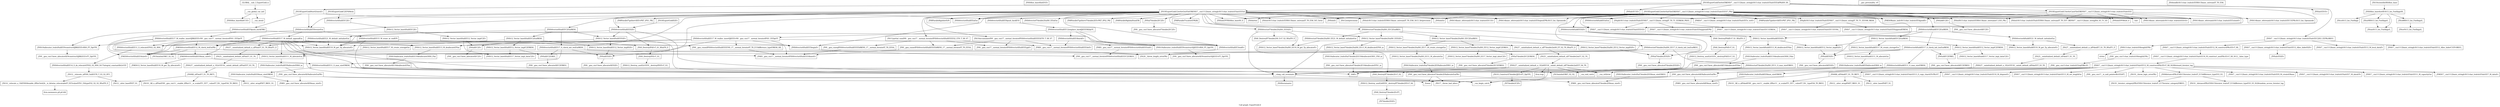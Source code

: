 digraph "Call graph: ExportGold.ll" {
	label="Call graph: ExportGold.ll";

	Node0x5609b0678c40 [shape=record,label="{__cxx_global_var_init}"];
	Node0x5609b0678c40 -> Node0x5609b0685200;
	Node0x5609b0678c40 -> Node0x5609b067f610;
	Node0x5609b0685200 [shape=record,label="{_ZNSt8ios_base4InitC1Ev}"];
	Node0x5609b067ef70 [shape=record,label="{_ZNSt8ios_base4InitD1Ev}"];
	Node0x5609b067f610 [shape=record,label="{__cxa_atexit}"];
	Node0x5609b0663d70 [shape=record,label="{_ZN10ExportGoldC2EP4Mesh}"];
	Node0x5609b0663d70 -> Node0x5609b0671300;
	Node0x5609b0671300 [shape=record,label="{_ZNSt6vectorIiSaIiEEC2Ev}"];
	Node0x5609b0671300 -> Node0x5609b06ecb40;
	Node0x5609b06c97b0 [shape=record,label="{_ZN10ExportGoldD2Ev}"];
	Node0x5609b06c97b0 -> Node0x5609b06aae50;
	Node0x5609b06aae50 [shape=record,label="{_ZNSt6vectorIiSaIiEED2Ev}"];
	Node0x5609b06aae50 -> Node0x5609b06d2590;
	Node0x5609b06aae50 -> Node0x5609b06203f0;
	Node0x5609b06aae50 -> Node0x5609b0668a20;
	Node0x5609b06aae50 -> Node0x5609b06596a0;
	Node0x5609b06857b0 [shape=record,label="{_ZN10ExportGold5writeERKNSt7__cxx1112basic_stringIcSt11char_traitsIcESaIcEEEidPKdS9_S9_}"];
	Node0x5609b06857b0 -> Node0x5609b06ed1b0;
	Node0x5609b06857b0 -> Node0x5609b06cbe30;
	Node0x5609b06857b0 -> Node0x5609b06b4750;
	Node0x5609b06857b0 -> Node0x5609b0702560;
	Node0x5609b06857b0 -> Node0x5609b06125d0;
	Node0x5609b06857b0 -> Node0x5609b07379d0;
	Node0x5609b06857b0 -> Node0x5609b0714140;
	Node0x5609b06857b0 -> Node0x5609b0612430;
	Node0x5609b06ed1b0 [shape=record,label="{_ZN10ExportGold13writeCaseFileERKNSt7__cxx1112basic_stringIcSt11char_traitsIcESaIcEEE}"];
	Node0x5609b06ed1b0 -> Node0x5609b0610fd0;
	Node0x5609b06ed1b0 -> Node0x5609b0611930;
	Node0x5609b06ed1b0 -> Node0x5609b0610560;
	Node0x5609b06ed1b0 -> Node0x5609b060ec10;
	Node0x5609b06ed1b0 -> Node0x5609b0611f10;
	Node0x5609b06ed1b0 -> Node0x5609b06122f0;
	Node0x5609b06ed1b0 -> Node0x5609b0714140;
	Node0x5609b06ed1b0 -> Node0x5609b06111e0;
	Node0x5609b06ed1b0 -> Node0x5609b0610df0;
	Node0x5609b06ed1b0 -> Node0x5609b0743a90;
	Node0x5609b06ed1b0 -> Node0x5609b07437f0;
	Node0x5609b06cbe30 [shape=record,label="{_ZN10ExportGold9sortZonesEv}"];
	Node0x5609b06cbe30 -> Node0x5609b060fe00;
	Node0x5609b06cbe30 -> Node0x5609b063adf0;
	Node0x5609b06cbe30 -> Node0x5609b0642b70;
	Node0x5609b06b4750 [shape=record,label="{_ZN10ExportGold12writeGeoFileERKNSt7__cxx1112basic_stringIcSt11char_traitsIcESaIcEEEid}"];
	Node0x5609b06b4750 -> Node0x5609b0668540;
	Node0x5609b06b4750 -> Node0x5609b0610fd0;
	Node0x5609b06b4750 -> Node0x5609b0611930;
	Node0x5609b06b4750 -> Node0x5609b06577b0;
	Node0x5609b06b4750 -> Node0x5609b060ec10;
	Node0x5609b06b4750 -> Node0x5609b0611f10;
	Node0x5609b06b4750 -> Node0x5609b06122f0;
	Node0x5609b06b4750 -> Node0x5609b0743a90;
	Node0x5609b06b4750 -> Node0x5609b06111e0;
	Node0x5609b06b4750 -> Node0x5609b0610df0;
	Node0x5609b06b4750 -> Node0x5609b0714140;
	Node0x5609b06b4750 -> Node0x5609b06aae50;
	Node0x5609b06b4750 -> Node0x5609b0672360;
	Node0x5609b06b4750 -> Node0x5609b0626e50;
	Node0x5609b06b4750 -> Node0x5609b06c98b0;
	Node0x5609b06b4750 -> Node0x5609b0670760;
	Node0x5609b06b4750 -> Node0x5609b0678870;
	Node0x5609b06b4750 -> Node0x5609b07437f0;
	Node0x5609b06b4750 -> Node0x5609b0654180;
	Node0x5609b06b4750 -> Node0x5609b06550f0;
	Node0x5609b06b4750 -> Node0x5609b0642b70;
	Node0x5609b06b4750 -> Node0x5609b06261b0;
	Node0x5609b06b4750 -> Node0x5609b0625e20;
	Node0x5609b06b4750 -> Node0x5609b060e9e0;
	Node0x5609b06b4750 -> Node0x5609b0647b10;
	Node0x5609b06b4750 -> Node0x5609b064b4a0;
	Node0x5609b06b4750 -> Node0x5609b0624fc0;
	Node0x5609b06b4750 -> Node0x5609b0620c20;
	Node0x5609b06b4750 -> Node0x5609b0620280;
	Node0x5609b06b4750 -> Node0x5609b0620510;
	Node0x5609b06b4750 -> Node0x5609b0624be0;
	Node0x5609b06b4750 -> Node0x5609b0626a20;
	Node0x5609b06b4750 -> Node0x5609b0671300;
	Node0x5609b06b4750 -> Node0x5609b060fe00;
	Node0x5609b06b4750 -> Node0x5609b0624030;
	Node0x5609b06b4750 -> Node0x5609b0623230;
	Node0x5609b06b4750 -> Node0x5609b0624800;
	Node0x5609b06b4750 -> Node0x5609b0612540;
	Node0x5609b06b4750 -> Node0x5609b0622c30;
	Node0x5609b06b4750 -> Node0x5609b06227f0;
	Node0x5609b06b4750 -> Node0x5609b0622380;
	Node0x5609b06b4750 -> Node0x5609b0621750;
	Node0x5609b06261b0 [shape=record,label="{_ZNSaIiED2Ev}"];
	Node0x5609b06261b0 -> Node0x5609b0641270;
	Node0x5609b0620510 [shape=record,label="{_ZN8Parallel6gatherEiPi}"];
	Node0x5609b0642b70 [shape=record,label="{_ZNSt6vectorIiSaIiEEixEm}"];
	Node0x5609b0621750 [shape=record,label="{_ZSt11partial_sumIN9__gnu_cxx17__normal_iteratorIPiSt6vectorIiSaIiEEEES2_ET0_T_S8_S7_}"];
	Node0x5609b0621750 -> Node0x5609b0641e70;
	Node0x5609b0621750 -> Node0x5609b0643840;
	Node0x5609b0621750 -> Node0x5609b0643b90;
	Node0x5609b0621750 -> Node0x5609b06449e0;
	Node0x5609b0620280 [shape=record,label="{_ZNSt6vectorIiSaIiEE5beginEv}"];
	Node0x5609b0620280 -> Node0x5609b0646080;
	Node0x5609b0620c20 [shape=record,label="{_ZNSt6vectorIiSaIiEE3endEv}"];
	Node0x5609b0620c20 -> Node0x5609b0646080;
	Node0x5609b0622380 [shape=record,label="{_ZN8Parallel7scatterEPKiRi}"];
	Node0x5609b06227f0 [shape=record,label="{_ZNSaI7double2EC2Ev}"];
	Node0x5609b06227f0 -> Node0x5609b0646e80;
	Node0x5609b0622c30 [shape=record,label="{_ZNSt6vectorI7double2SaIS0_EEC2EmRKS1_}"];
	Node0x5609b0622c30 -> Node0x5609b0647f70;
	Node0x5609b0622c30 -> Node0x5609b0648620;
	Node0x5609b0622c30 -> Node0x5609b0648a00;
	Node0x5609b0622c30 -> Node0x5609b0648de0;
	Node0x5609b0623230 [shape=record,label="{_ZNSaI7double2ED2Ev}"];
	Node0x5609b0623230 -> Node0x5609b0649600;
	Node0x5609b0624800 [shape=record,label="{_ZN8Parallel7gathervI7double2EEvPKT_iPS2_PKi}"];
	Node0x5609b0624030 [shape=record,label="{_ZNSt6vectorI7double2SaIS0_EEixEm}"];
	Node0x5609b07379d0 [shape=record,label="{_ZN10ExportGold12writeVarFileERKNSt7__cxx1112basic_stringIcSt11char_traitsIcESaIcEEES7_PKd}"];
	Node0x5609b07379d0 -> Node0x5609b0668540;
	Node0x5609b07379d0 -> Node0x5609b0610fd0;
	Node0x5609b07379d0 -> Node0x5609b0627230;
	Node0x5609b07379d0 -> Node0x5609b0714140;
	Node0x5609b07379d0 -> Node0x5609b0611930;
	Node0x5609b07379d0 -> Node0x5609b06577b0;
	Node0x5609b07379d0 -> Node0x5609b060ec10;
	Node0x5609b07379d0 -> Node0x5609b0611f10;
	Node0x5609b07379d0 -> Node0x5609b06122f0;
	Node0x5609b07379d0 -> Node0x5609b0743a90;
	Node0x5609b07379d0 -> Node0x5609b06111e0;
	Node0x5609b07379d0 -> Node0x5609b0610df0;
	Node0x5609b07379d0 -> Node0x5609b062aad0;
	Node0x5609b07379d0 -> Node0x5609b07437f0;
	Node0x5609b07379d0 -> Node0x5609b060e9e0;
	Node0x5609b07379d0 -> Node0x5609b0672360;
	Node0x5609b07379d0 -> Node0x5609b0654180;
	Node0x5609b07379d0 -> Node0x5609b06550f0;
	Node0x5609b07379d0 -> Node0x5609b0628fe0;
	Node0x5609b07379d0 -> Node0x5609b0670760;
	Node0x5609b07379d0 -> Node0x5609b06c98b0;
	Node0x5609b07379d0 -> Node0x5609b062a030;
	Node0x5609b07379d0 -> Node0x5609b0642b70;
	Node0x5609b07379d0 -> Node0x5609b0628980;
	Node0x5609b07379d0 -> Node0x5609b0678870;
	Node0x5609b07379d0 -> Node0x5609b0627b50;
	Node0x5609b07379d0 -> Node0x5609b0624be0;
	Node0x5609b07379d0 -> Node0x5609b0627740;
	Node0x5609b0702560 [shape=record,label="{_ZNSaIcEC1Ev}"];
	Node0x5609b06125d0 [shape=record,label="{_ZNSt7__cxx1112basic_stringIcSt11char_traitsIcESaIcEEC2IS3_EEPKcRKS3_}"];
	Node0x5609b06125d0 -> Node0x5609b062b910;
	Node0x5609b06125d0 -> Node0x5609b062d800;
	Node0x5609b06125d0 -> Node0x5609b062ecc0;
	Node0x5609b06125d0 -> Node0x5609b062fd80;
	Node0x5609b06125d0 -> Node0x5609b06303a0;
	Node0x5609b0630db0 [shape=record,label="{__gxx_personality_v0}"];
	Node0x5609b0714140 [shape=record,label="{_ZNSt7__cxx1112basic_stringIcSt11char_traitsIcESaIcEED1Ev}"];
	Node0x5609b0612430 [shape=record,label="{_ZNSaIcED1Ev}"];
	Node0x5609b0610fd0 [shape=record,label="{_ZStplIcSt11char_traitsIcESaIcEENSt7__cxx1112basic_stringIT_T0_T1_EERKS8_PKS5_}"];
	Node0x5609b0610fd0 -> Node0x5609b0631490;
	Node0x5609b0610fd0 -> Node0x5609b0631ab0;
	Node0x5609b0610fd0 -> Node0x5609b0714140;
	Node0x5609b0611930 [shape=record,label="{_ZNKSt7__cxx1112basic_stringIcSt11char_traitsIcESaIcEE5c_strEv}"];
	Node0x5609b0610560 [shape=record,label="{_ZNSt14basic_ofstreamIcSt11char_traitsIcEEC1EPKcSt13_Ios_Openmode}"];
	Node0x5609b060ec10 [shape=record,label="{_ZNKSt9basic_iosIcSt11char_traitsIcEE4goodEv}"];
	Node0x5609b0611f10 [shape=record,label="{_ZStlsISt11char_traitsIcEERSt13basic_ostreamIcT_ES5_PKc}"];
	Node0x5609b06122f0 [shape=record,label="{_ZStlsIcSt11char_traitsIcESaIcEERSt13basic_ostreamIT_T0_ES7_RKNSt7__cxx1112basic_stringIS4_S5_T1_EE}"];
	Node0x5609b06111e0 [shape=record,label="{_ZNSolsEPFRSoS_E}"];
	Node0x5609b06339d0 [shape=record,label="{_ZSt4endlIcSt11char_traitsIcEERSt13basic_ostreamIT_T0_ES6_}"];
	Node0x5609b0610df0 [shape=record,label="{exit}"];
	Node0x5609b07437f0 [shape=record,label="{_ZNSt14basic_ofstreamIcSt11char_traitsIcEE5closeEv}"];
	Node0x5609b0743a90 [shape=record,label="{_ZNSt14basic_ofstreamIcSt11char_traitsIcEED1Ev}"];
	Node0x5609b0668540 [shape=record,label="{_ZNSt14basic_ofstreamIcSt11char_traitsIcEEC1Ev}"];
	Node0x5609b06577b0 [shape=record,label="{_ZNSt14basic_ofstreamIcSt11char_traitsIcEE4openEPKcSt13_Ios_Openmode}"];
	Node0x5609b0672360 [shape=record,label="{_ZNSolsEPFRSt8ios_baseS0_E}"];
	Node0x5609b06351b0 [shape=record,label="{_ZSt10scientificRSt8ios_base}"];
	Node0x5609b06351b0 -> Node0x5609b06355e0;
	Node0x5609b0670760 [shape=record,label="{_ZStlsIcSt11char_traitsIcEERSt13basic_ostreamIT_T0_ES6_St5_Setw}"];
	Node0x5609b06c98b0 [shape=record,label="{_ZSt4setwi}"];
	Node0x5609b0678870 [shape=record,label="{_ZNSolsEi}"];
	Node0x5609b06550f0 [shape=record,label="{_ZStlsIcSt11char_traitsIcEERSt13basic_ostreamIT_T0_ES6_St13_Setprecision}"];
	Node0x5609b0654180 [shape=record,label="{_ZSt12setprecisioni}"];
	Node0x5609b060e9e0 [shape=record,label="{_ZNSolsEd}"];
	Node0x5609b0612540 [shape=record,label="{_ZN8Parallel9globalSumERi}"];
	Node0x5609b064b4a0 [shape=record,label="{_ZNSaIiEC2Ev}"];
	Node0x5609b064b4a0 -> Node0x5609b0639920;
	Node0x5609b0647b10 [shape=record,label="{_ZNSt6vectorIiSaIiEEC2EmRKS0_}"];
	Node0x5609b0647b10 -> Node0x5609b063a770;
	Node0x5609b0647b10 -> Node0x5609b0649970;
	Node0x5609b0647b10 -> Node0x5609b0640620;
	Node0x5609b0647b10 -> Node0x5609b0668a20;
	Node0x5609b075ad60 [shape=record,label="{_ZNSt6vectorIdSaIdEE11_S_max_sizeERKS0_}"];
	Node0x5609b075ad60 -> Node0x5609b075b330;
	Node0x5609b075ad60 -> Node0x5609b066c860;
	Node0x5609b075acb0 [shape=record,label="{_ZNSaIdEC2ERKS_}"];
	Node0x5609b075acb0 -> Node0x5609b075b3b0;
	Node0x5609b075b330 [shape=record,label="{_ZNSt16allocator_traitsISaIdEE8max_sizeERKS0_}"];
	Node0x5609b075b330 -> Node0x5609b075b430;
	Node0x5609b075b430 [shape=record,label="{_ZNK9__gnu_cxx13new_allocatorIdE8max_sizeEv}"];
	Node0x5609b075b3b0 [shape=record,label="{_ZN9__gnu_cxx13new_allocatorIdEC2ERKS1_}"];
	Node0x5609b075aef0 [shape=record,label="{_ZNSt12_Vector_baseIdSaIdEE12_Vector_implC2ERKS0_}"];
	Node0x5609b075aef0 -> Node0x5609b075acb0;
	Node0x5609b075aef0 -> Node0x5609b075b510;
	Node0x5609b075af70 [shape=record,label="{_ZNSt12_Vector_baseIdSaIdEE17_M_create_storageEm}"];
	Node0x5609b075af70 -> Node0x5609b075b5f0;
	Node0x5609b075aff0 [shape=record,label="{_ZNSt12_Vector_baseIdSaIdEE12_Vector_implD2Ev}"];
	Node0x5609b075aff0 -> Node0x5609b0628980;
	Node0x5609b075b510 [shape=record,label="{_ZNSt12_Vector_baseIdSaIdEE17_Vector_impl_dataC2Ev}"];
	Node0x5609b075b5f0 [shape=record,label="{_ZNSt12_Vector_baseIdSaIdEE11_M_allocateEm}"];
	Node0x5609b075b5f0 -> Node0x5609b075b6a0;
	Node0x5609b075b6a0 [shape=record,label="{_ZNSt16allocator_traitsISaIdEE8allocateERS0_m}"];
	Node0x5609b075b6a0 -> Node0x5609b075b750;
	Node0x5609b075b750 [shape=record,label="{_ZN9__gnu_cxx13new_allocatorIdE8allocateEmPKv}"];
	Node0x5609b075b750 -> Node0x5609b075b430;
	Node0x5609b075b750 -> Node0x5609b06729f0;
	Node0x5609b075b750 -> Node0x5609b0672dc0;
	Node0x5609b075b120 [shape=record,label="{_ZSt27__uninitialized_default_n_aIPdmdET_S1_T0_RSaIT1_E}"];
	Node0x5609b075b120 -> Node0x5609b075b940;
	Node0x5609b064f460 [shape=record,label="{_ZNSt12_Vector_baseIdSaIdEE19_M_get_Tp_allocatorEv}"];
	Node0x5609b075b940 [shape=record,label="{_ZSt25__uninitialized_default_nIPdmET_S1_T0_}"];
	Node0x5609b075b940 -> Node0x5609b075b9c0;
	Node0x5609b075b9c0 [shape=record,label="{_ZNSt27__uninitialized_default_n_1ILb1EE18__uninit_default_nIPdmEET_S3_T0_}"];
	Node0x5609b075b9c0 -> Node0x5609b075ba70;
	Node0x5609b075ba70 [shape=record,label="{_ZSt6fill_nIPdmdET_S1_T0_RKT1_}"];
	Node0x5609b075ba70 -> Node0x5609b075bb20;
	Node0x5609b075ba70 -> Node0x5609b075bbd0;
	Node0x5609b075ba70 -> Node0x5609b075bc50;
	Node0x5609b075bc50 [shape=record,label="{_ZSt12__niter_wrapIPdET_RKS1_S1_}"];
	Node0x5609b075bbd0 [shape=record,label="{_ZSt10__fill_n_aIPdmdEN9__gnu_cxx11__enable_ifIXsr11__is_scalarIT1_EE7__valueET_E6__typeES4_T0_RKS3_}"];
	Node0x5609b075bb20 [shape=record,label="{_ZSt12__niter_baseIPdET_S1_}"];
	Node0x5609b075b1a0 [shape=record,label="{_ZNSt12_Vector_baseIdSaIdEE13_M_deallocateEPdm}"];
	Node0x5609b075b1a0 -> Node0x5609b075bd80;
	Node0x5609b075bd80 [shape=record,label="{_ZNSt16allocator_traitsISaIdEE10deallocateERS0_Pdm}"];
	Node0x5609b075bd80 -> Node0x5609b075be00;
	Node0x5609b075be00 [shape=record,label="{_ZN9__gnu_cxx13new_allocatorIdE10deallocateEPdm}"];
	Node0x5609b075be00 -> Node0x5609b065e8d0;
	Node0x5609b0649600 [shape=record,label="{_ZN9__gnu_cxx13new_allocatorI7double2ED2Ev}"];
	Node0x5609b0647f70 [shape=record,label="{_ZNSt6vectorI7double2SaIS0_EE17_S_check_init_lenEmRKS1_}"];
	Node0x5609b0647f70 -> Node0x5609b0754d80;
	Node0x5609b0647f70 -> Node0x5609b0754e00;
	Node0x5609b0647f70 -> Node0x5609b0623230;
	Node0x5609b0647f70 -> Node0x5609b06698c0;
	Node0x5609b0624be0 [shape=record,label="{_ZNKSt6vectorIiSaIiEE4sizeEv}"];
	Node0x5609b060fe00 [shape=record,label="{_ZNSt6vectorIiSaIiEE6resizeEm}"];
	Node0x5609b060fe00 -> Node0x5609b0624be0;
	Node0x5609b060fe00 -> Node0x5609b064b070;
	Node0x5609b060fe00 -> Node0x5609b064a550;
	Node0x5609b0624fc0 [shape=record,label="{_ZSt10accumulateIN9__gnu_cxx17__normal_iteratorIPiSt6vectorIiSaIiEEEEiET0_T_S8_S7_}"];
	Node0x5609b0624fc0 -> Node0x5609b06449e0;
	Node0x5609b0624fc0 -> Node0x5609b0643840;
	Node0x5609b0624fc0 -> Node0x5609b0643b90;
	Node0x5609b0625e20 [shape=record,label="{_ZN8Parallel7gathervIiEEvPKT_iPS1_PKi}"];
	Node0x5609b0626a20 [shape=record,label="{_ZNSt6vectorIiSaIiEE9push_backEOi}"];
	Node0x5609b0626a20 -> Node0x5609b0753dc0;
	Node0x5609b0626e50 [shape=record,label="{_ZNSt6vectorI7double2SaIS0_EED2Ev}"];
	Node0x5609b0626e50 -> Node0x5609b0753e70;
	Node0x5609b0626e50 -> Node0x5609b0753f20;
	Node0x5609b0626e50 -> Node0x5609b0648de0;
	Node0x5609b0626e50 -> Node0x5609b06596a0;
	Node0x5609b0627230 [shape=record,label="{_ZStplIcSt11char_traitsIcESaIcEENSt7__cxx1112basic_stringIT_T0_T1_EEOS8_RKS8_}"];
	Node0x5609b0627230 -> Node0x5609b0754050;
	Node0x5609b0627230 -> Node0x5609b07540d0;
	Node0x5609b0627740 [shape=record,label="{_ZNSaIdEC2Ev}"];
	Node0x5609b0627740 -> Node0x5609b064bc60;
	Node0x5609b0627b50 [shape=record,label="{_ZNSt6vectorIdSaIdEEC2EmRKS0_}"];
	Node0x5609b0627b50 -> Node0x5609b064c220;
	Node0x5609b0627b50 -> Node0x5609b064c820;
	Node0x5609b0627b50 -> Node0x5609b064d320;
	Node0x5609b0627b50 -> Node0x5609b064d970;
	Node0x5609b0628980 [shape=record,label="{_ZNSaIdED2Ev}"];
	Node0x5609b0628980 -> Node0x5609b064e460;
	Node0x5609b0628fe0 [shape=record,label="{_ZNSt6vectorIdSaIdEEixEm}"];
	Node0x5609b062a030 [shape=record,label="{_ZN8Parallel7gathervIdEEvPKT_iPS1_PKi}"];
	Node0x5609b062aad0 [shape=record,label="{_ZNSt6vectorIdSaIdEED2Ev}"];
	Node0x5609b062aad0 -> Node0x5609b064f460;
	Node0x5609b062aad0 -> Node0x5609b0651020;
	Node0x5609b062aad0 -> Node0x5609b064d970;
	Node0x5609b062aad0 -> Node0x5609b06596a0;
	Node0x5609b063adf0 [shape=record,label="{_ZNSt6vectorIiSaIiEE9push_backERKi}"];
	Node0x5609b063adf0 -> Node0x5609b06515d0;
	Node0x5609b063adf0 -> Node0x5609b0620c20;
	Node0x5609b063adf0 -> Node0x5609b0651d00;
	Node0x5609b06ecb40 [shape=record,label="{_ZNSt12_Vector_baseIiSaIiEEC2Ev}"];
	Node0x5609b06ecb40 -> Node0x5609b06520f0;
	Node0x5609b06520f0 [shape=record,label="{_ZNSt12_Vector_baseIiSaIiEE12_Vector_implC2Ev}"];
	Node0x5609b06520f0 -> Node0x5609b064b4a0;
	Node0x5609b06520f0 -> Node0x5609b0653050;
	Node0x5609b0653050 [shape=record,label="{_ZNSt12_Vector_baseIiSaIiEE17_Vector_impl_dataC2Ev}"];
	Node0x5609b0639920 [shape=record,label="{_ZN9__gnu_cxx13new_allocatorIiEC2Ev}"];
	Node0x5609b06355e0 [shape=record,label="{_ZNSt8ios_base4setfESt13_Ios_FmtflagsS0_}"];
	Node0x5609b06355e0 -> Node0x5609b06533a0;
	Node0x5609b06355e0 -> Node0x5609b0653be0;
	Node0x5609b06355e0 -> Node0x5609b0654b30;
	Node0x5609b06355e0 -> Node0x5609b0655470;
	Node0x5609b0653be0 [shape=record,label="{_ZStaNRSt13_Ios_FmtflagsS_}"];
	Node0x5609b0653be0 -> Node0x5609b0654b30;
	Node0x5609b06533a0 [shape=record,label="{_ZStcoSt13_Ios_Fmtflags}"];
	Node0x5609b0655470 [shape=record,label="{_ZStoRRSt13_Ios_FmtflagsS_}"];
	Node0x5609b0655470 -> Node0x5609b06566f0;
	Node0x5609b0654b30 [shape=record,label="{_ZStanSt13_Ios_FmtflagsS_}"];
	Node0x5609b06566f0 [shape=record,label="{_ZStorSt13_Ios_FmtflagsS_}"];
	Node0x5609b0631490 [shape=record,label="{_ZNSt7__cxx1112basic_stringIcSt11char_traitsIcESaIcEEC1ERKS4_}"];
	Node0x5609b0631ab0 [shape=record,label="{_ZNSt7__cxx1112basic_stringIcSt11char_traitsIcESaIcEE6appendEPKc}"];
	Node0x5609b0641270 [shape=record,label="{_ZN9__gnu_cxx13new_allocatorIiED2Ev}"];
	Node0x5609b06203f0 [shape=record,label="{_ZSt8_DestroyIPiiEvT_S1_RSaIT0_E}"];
	Node0x5609b06203f0 -> Node0x5609b0657ec0;
	Node0x5609b06d2590 [shape=record,label="{_ZNSt12_Vector_baseIiSaIiEE19_M_get_Tp_allocatorEv}"];
	Node0x5609b06596a0 [shape=record,label="{__clang_call_terminate}"];
	Node0x5609b06596a0 -> Node0x5609b06590e0;
	Node0x5609b06596a0 -> Node0x5609b065a780;
	Node0x5609b06590e0 [shape=record,label="{__cxa_begin_catch}"];
	Node0x5609b065a780 [shape=record,label="{_ZSt9terminatev}"];
	Node0x5609b0668a20 [shape=record,label="{_ZNSt12_Vector_baseIiSaIiEED2Ev}"];
	Node0x5609b0668a20 -> Node0x5609b065b730;
	Node0x5609b0668a20 -> Node0x5609b065bed0;
	Node0x5609b0668a20 -> Node0x5609b06596a0;
	Node0x5609b0657ec0 [shape=record,label="{_ZSt8_DestroyIPiEvT_S1_}"];
	Node0x5609b0657ec0 -> Node0x5609b065c360;
	Node0x5609b065c360 [shape=record,label="{_ZNSt12_Destroy_auxILb1EE9__destroyIPiEEvT_S3_}"];
	Node0x5609b065b730 [shape=record,label="{_ZNSt12_Vector_baseIiSaIiEE13_M_deallocateEPim}"];
	Node0x5609b065b730 -> Node0x5609b065c730;
	Node0x5609b065bed0 [shape=record,label="{_ZNSt12_Vector_baseIiSaIiEE12_Vector_implD2Ev}"];
	Node0x5609b065bed0 -> Node0x5609b06261b0;
	Node0x5609b065c730 [shape=record,label="{_ZNSt16allocator_traitsISaIiEE10deallocateERS0_Pim}"];
	Node0x5609b065c730 -> Node0x5609b065d9f0;
	Node0x5609b065d9f0 [shape=record,label="{_ZN9__gnu_cxx13new_allocatorIiE10deallocateEPim}"];
	Node0x5609b065d9f0 -> Node0x5609b065e8d0;
	Node0x5609b065e8d0 [shape=record,label="{_ZdlPv}"];
	Node0x5609b062b910 [shape=record,label="{_ZNSt7__cxx1112basic_stringIcSt11char_traitsIcESaIcEE13_M_local_dataEv}"];
	Node0x5609b062d800 [shape=record,label="{_ZNSt7__cxx1112basic_stringIcSt11char_traitsIcESaIcEE12_Alloc_hiderC1EPcRKS3_}"];
	Node0x5609b062fd80 [shape=record,label="{_ZNSt7__cxx1112basic_stringIcSt11char_traitsIcESaIcEE12_M_constructIPKcEEvT_S8_}"];
	Node0x5609b062fd80 -> Node0x5609b065fe10;
	Node0x5609b062ecc0 [shape=record,label="{_ZNSt11char_traitsIcE6lengthEPKc}"];
	Node0x5609b062ecc0 -> Node0x5609b0661300;
	Node0x5609b062ecc0 -> Node0x5609b0661940;
	Node0x5609b06303a0 [shape=record,label="{_ZNSt7__cxx1112basic_stringIcSt11char_traitsIcESaIcEE12_Alloc_hiderD2Ev}"];
	Node0x5609b06303a0 -> Node0x5609b0661f30;
	Node0x5609b065fe10 [shape=record,label="{_ZNSt7__cxx1112basic_stringIcSt11char_traitsIcESaIcEE16_M_construct_auxIPKcEEvT_S8_St12__false_type}"];
	Node0x5609b065fe10 -> Node0x5609b06623b0;
	Node0x5609b06623b0 [shape=record,label="{_ZNSt7__cxx1112basic_stringIcSt11char_traitsIcESaIcEE12_M_constructIPKcEEvT_S8_St20forward_iterator_tag}"];
	Node0x5609b06623b0 -> Node0x5609b06629e0;
	Node0x5609b06623b0 -> Node0x5609b06631d0;
	Node0x5609b06623b0 -> Node0x5609b0664010;
	Node0x5609b06623b0 -> Node0x5609b0664740;
	Node0x5609b06623b0 -> Node0x5609b06651d0;
	Node0x5609b06623b0 -> Node0x5609b0753320;
	Node0x5609b06623b0 -> Node0x5609b07533a0;
	Node0x5609b06623b0 -> Node0x5609b0753420;
	Node0x5609b06623b0 -> Node0x5609b06590e0;
	Node0x5609b06623b0 -> Node0x5609b07534a0;
	Node0x5609b06623b0 -> Node0x5609b0753520;
	Node0x5609b06623b0 -> Node0x5609b07535a0;
	Node0x5609b06623b0 -> Node0x5609b0753620;
	Node0x5609b06623b0 -> Node0x5609b06596a0;
	Node0x5609b06629e0 [shape=record,label="{_ZN9__gnu_cxx17__is_null_pointerIKcEEbPT_}"];
	Node0x5609b06631d0 [shape=record,label="{_ZSt19__throw_logic_errorPKc}"];
	Node0x5609b0664010 [shape=record,label="{_ZSt8distanceIPKcENSt15iterator_traitsIT_E15difference_typeES3_S3_}"];
	Node0x5609b0664010 -> Node0x5609b07536a0;
	Node0x5609b0664010 -> Node0x5609b0753750;
	Node0x5609b06651d0 [shape=record,label="{_ZNSt7__cxx1112basic_stringIcSt11char_traitsIcESaIcEE7_M_dataEPc}"];
	Node0x5609b0664740 [shape=record,label="{_ZNSt7__cxx1112basic_stringIcSt11char_traitsIcESaIcEE9_M_createERmm}"];
	Node0x5609b0753320 [shape=record,label="{_ZNSt7__cxx1112basic_stringIcSt11char_traitsIcESaIcEE11_M_capacityEm}"];
	Node0x5609b0753420 [shape=record,label="{_ZNSt7__cxx1112basic_stringIcSt11char_traitsIcESaIcEE13_S_copy_charsEPcPKcS7_}"];
	Node0x5609b07533a0 [shape=record,label="{_ZNKSt7__cxx1112basic_stringIcSt11char_traitsIcESaIcEE7_M_dataEv}"];
	Node0x5609b07534a0 [shape=record,label="{_ZNSt7__cxx1112basic_stringIcSt11char_traitsIcESaIcEE10_M_disposeEv}"];
	Node0x5609b0753520 [shape=record,label="{__cxa_rethrow}"];
	Node0x5609b07535a0 [shape=record,label="{__cxa_end_catch}"];
	Node0x5609b0753620 [shape=record,label="{_ZNSt7__cxx1112basic_stringIcSt11char_traitsIcESaIcEE13_M_set_lengthEm}"];
	Node0x5609b0753750 [shape=record,label="{_ZSt10__distanceIPKcENSt15iterator_traitsIT_E15difference_typeES3_S3_St26random_access_iterator_tag}"];
	Node0x5609b07536a0 [shape=record,label="{_ZSt19__iterator_categoryIPKcENSt15iterator_traitsIT_E17iterator_categoryERKS3_}"];
	Node0x5609b0661300 [shape=record,label="{_ZN9__gnu_cxx11char_traitsIcE6lengthEPKc}"];
	Node0x5609b0661300 -> Node0x5609b06655d0;
	Node0x5609b0661940 [shape=record,label="{strlen}"];
	Node0x5609b06655d0 [shape=record,label="{_ZN9__gnu_cxx11char_traitsIcE2eqERKcS3_}"];
	Node0x5609b0661f30 [shape=record,label="{_ZNSaIcED2Ev}"];
	Node0x5609b063a770 [shape=record,label="{_ZNSt6vectorIiSaIiEE17_S_check_init_lenEmRKS0_}"];
	Node0x5609b063a770 -> Node0x5609b06680f0;
	Node0x5609b063a770 -> Node0x5609b0668fb0;
	Node0x5609b063a770 -> Node0x5609b06261b0;
	Node0x5609b063a770 -> Node0x5609b06698c0;
	Node0x5609b0649970 [shape=record,label="{_ZNSt12_Vector_baseIiSaIiEEC2EmRKS0_}"];
	Node0x5609b0649970 -> Node0x5609b0669d90;
	Node0x5609b0649970 -> Node0x5609b066aa90;
	Node0x5609b0649970 -> Node0x5609b065bed0;
	Node0x5609b0640620 [shape=record,label="{_ZNSt6vectorIiSaIiEE21_M_default_initializeEm}"];
	Node0x5609b0640620 -> Node0x5609b06d2590;
	Node0x5609b0640620 -> Node0x5609b066ad70;
	Node0x5609b0668fb0 [shape=record,label="{_ZNSt6vectorIiSaIiEE11_S_max_sizeERKS0_}"];
	Node0x5609b0668fb0 -> Node0x5609b0670a40;
	Node0x5609b0668fb0 -> Node0x5609b066c860;
	Node0x5609b0668fb0 -> Node0x5609b06596a0;
	Node0x5609b06680f0 [shape=record,label="{_ZNSaIiEC2ERKS_}"];
	Node0x5609b06680f0 -> Node0x5609b066cc10;
	Node0x5609b06698c0 [shape=record,label="{_ZSt20__throw_length_errorPKc}"];
	Node0x5609b0670a40 [shape=record,label="{_ZNSt16allocator_traitsISaIiEE8max_sizeERKS0_}"];
	Node0x5609b0670a40 -> Node0x5609b066f1d0;
	Node0x5609b066c860 [shape=record,label="{_ZSt3minImERKT_S2_S2_}"];
	Node0x5609b066f1d0 [shape=record,label="{_ZNK9__gnu_cxx13new_allocatorIiE8max_sizeEv}"];
	Node0x5609b066cc10 [shape=record,label="{_ZN9__gnu_cxx13new_allocatorIiEC2ERKS1_}"];
	Node0x5609b0669d90 [shape=record,label="{_ZNSt12_Vector_baseIiSaIiEE12_Vector_implC2ERKS0_}"];
	Node0x5609b0669d90 -> Node0x5609b06680f0;
	Node0x5609b0669d90 -> Node0x5609b0653050;
	Node0x5609b066aa90 [shape=record,label="{_ZNSt12_Vector_baseIiSaIiEE17_M_create_storageEm}"];
	Node0x5609b066aa90 -> Node0x5609b06e4230;
	Node0x5609b06e4230 [shape=record,label="{_ZNSt12_Vector_baseIiSaIiEE11_M_allocateEm}"];
	Node0x5609b06e4230 -> Node0x5609b0670f30;
	Node0x5609b0670f30 [shape=record,label="{_ZNSt16allocator_traitsISaIiEE8allocateERS0_m}"];
	Node0x5609b0670f30 -> Node0x5609b0671e30;
	Node0x5609b0671e30 [shape=record,label="{_ZN9__gnu_cxx13new_allocatorIiE8allocateEmPKv}"];
	Node0x5609b0671e30 -> Node0x5609b066f1d0;
	Node0x5609b0671e30 -> Node0x5609b06729f0;
	Node0x5609b0671e30 -> Node0x5609b0672dc0;
	Node0x5609b06729f0 [shape=record,label="{_ZSt17__throw_bad_allocv}"];
	Node0x5609b0672dc0 [shape=record,label="{_Znwm}"];
	Node0x5609b066ad70 [shape=record,label="{_ZSt27__uninitialized_default_n_aIPimiET_S1_T0_RSaIT1_E}"];
	Node0x5609b066ad70 -> Node0x5609b0673160;
	Node0x5609b0673160 [shape=record,label="{_ZSt25__uninitialized_default_nIPimET_S1_T0_}"];
	Node0x5609b0673160 -> Node0x5609b0673890;
	Node0x5609b0673890 [shape=record,label="{_ZNSt27__uninitialized_default_n_1ILb1EE18__uninit_default_nIPimEET_S3_T0_}"];
	Node0x5609b0673890 -> Node0x5609b0673ee0;
	Node0x5609b0673ee0 [shape=record,label="{_ZSt6fill_nIPimiET_S1_T0_RKT1_}"];
	Node0x5609b0673ee0 -> Node0x5609b0675130;
	Node0x5609b0673ee0 -> Node0x5609b0676230;
	Node0x5609b0673ee0 -> Node0x5609b06774a0;
	Node0x5609b06774a0 [shape=record,label="{_ZSt12__niter_wrapIPiET_RKS1_S1_}"];
	Node0x5609b0676230 [shape=record,label="{_ZSt10__fill_n_aIPimiEN9__gnu_cxx11__enable_ifIXsr11__is_scalarIT1_EE7__valueET_E6__typeES4_T0_RKS3_}"];
	Node0x5609b0675130 [shape=record,label="{_ZSt12__niter_baseIPiET_S1_}"];
	Node0x5609b0646080 [shape=record,label="{_ZN9__gnu_cxx17__normal_iteratorIPiSt6vectorIiSaIiEEEC2ERKS1_}"];
	Node0x5609b0641e70 [shape=record,label="{_ZN9__gnu_cxxeqIPiSt6vectorIiSaIiEEEEbRKNS_17__normal_iteratorIT_T0_EESA_}"];
	Node0x5609b0641e70 -> Node0x5609b0754c40;
	Node0x5609b0643840 [shape=record,label="{_ZNK9__gnu_cxx17__normal_iteratorIPiSt6vectorIiSaIiEEEdeEv}"];
	Node0x5609b06449e0 [shape=record,label="{_ZN9__gnu_cxxneIPiSt6vectorIiSaIiEEEEbRKNS_17__normal_iteratorIT_T0_EESA_}"];
	Node0x5609b06449e0 -> Node0x5609b0754c40;
	Node0x5609b0643b90 [shape=record,label="{_ZN9__gnu_cxx17__normal_iteratorIPiSt6vectorIiSaIiEEEppEv}"];
	Node0x5609b0754c40 [shape=record,label="{_ZNK9__gnu_cxx17__normal_iteratorIPiSt6vectorIiSaIiEEE4baseEv}"];
	Node0x5609b0646e80 [shape=record,label="{_ZN9__gnu_cxx13new_allocatorI7double2EC2Ev}"];
	Node0x5609b0648620 [shape=record,label="{_ZNSt12_Vector_baseI7double2SaIS0_EEC2EmRKS1_}"];
	Node0x5609b0648620 -> Node0x5609b0754f90;
	Node0x5609b0648620 -> Node0x5609b0755010;
	Node0x5609b0648620 -> Node0x5609b0755090;
	Node0x5609b0648a00 [shape=record,label="{_ZNSt6vectorI7double2SaIS0_EE21_M_default_initializeEm}"];
	Node0x5609b0648a00 -> Node0x5609b0753e70;
	Node0x5609b0648a00 -> Node0x5609b07551c0;
	Node0x5609b0648de0 [shape=record,label="{_ZNSt12_Vector_baseI7double2SaIS0_EED2Ev}"];
	Node0x5609b0648de0 -> Node0x5609b0755240;
	Node0x5609b0648de0 -> Node0x5609b0755090;
	Node0x5609b0648de0 -> Node0x5609b06596a0;
	Node0x5609b0754e00 [shape=record,label="{_ZNSt6vectorI7double2SaIS0_EE11_S_max_sizeERKS1_}"];
	Node0x5609b0754e00 -> Node0x5609b07553d0;
	Node0x5609b0754e00 -> Node0x5609b066c860;
	Node0x5609b0754d80 [shape=record,label="{_ZNSaI7double2EC2ERKS0_}"];
	Node0x5609b0754d80 -> Node0x5609b0755450;
	Node0x5609b07553d0 [shape=record,label="{_ZNSt16allocator_traitsISaI7double2EE8max_sizeERKS1_}"];
	Node0x5609b07553d0 -> Node0x5609b07554d0;
	Node0x5609b07554d0 [shape=record,label="{_ZNK9__gnu_cxx13new_allocatorI7double2E8max_sizeEv}"];
	Node0x5609b0755450 [shape=record,label="{_ZN9__gnu_cxx13new_allocatorI7double2EC2ERKS2_}"];
	Node0x5609b0754f90 [shape=record,label="{_ZNSt12_Vector_baseI7double2SaIS0_EE12_Vector_implC2ERKS1_}"];
	Node0x5609b0754f90 -> Node0x5609b0754d80;
	Node0x5609b0754f90 -> Node0x5609b06792e0;
	Node0x5609b0755010 [shape=record,label="{_ZNSt12_Vector_baseI7double2SaIS0_EE17_M_create_storageEm}"];
	Node0x5609b0755010 -> Node0x5609b0679ba0;
	Node0x5609b0755090 [shape=record,label="{_ZNSt12_Vector_baseI7double2SaIS0_EE12_Vector_implD2Ev}"];
	Node0x5609b0755090 -> Node0x5609b0623230;
	Node0x5609b06792e0 [shape=record,label="{_ZNSt12_Vector_baseI7double2SaIS0_EE17_Vector_impl_dataC2Ev}"];
	Node0x5609b0679ba0 [shape=record,label="{_ZNSt12_Vector_baseI7double2SaIS0_EE11_M_allocateEm}"];
	Node0x5609b0679ba0 -> Node0x5609b067c6e0;
	Node0x5609b067c6e0 [shape=record,label="{_ZNSt16allocator_traitsISaI7double2EE8allocateERS1_m}"];
	Node0x5609b067c6e0 -> Node0x5609b067cde0;
	Node0x5609b067cde0 [shape=record,label="{_ZN9__gnu_cxx13new_allocatorI7double2E8allocateEmPKv}"];
	Node0x5609b067cde0 -> Node0x5609b07554d0;
	Node0x5609b067cde0 -> Node0x5609b06729f0;
	Node0x5609b067cde0 -> Node0x5609b0672dc0;
	Node0x5609b07551c0 [shape=record,label="{_ZSt27__uninitialized_default_n_aIP7double2mS0_ET_S2_T0_RSaIT1_E}"];
	Node0x5609b07551c0 -> Node0x5609b0756a60;
	Node0x5609b0753e70 [shape=record,label="{_ZNSt12_Vector_baseI7double2SaIS0_EE19_M_get_Tp_allocatorEv}"];
	Node0x5609b0756a60 [shape=record,label="{_ZSt25__uninitialized_default_nIP7double2mET_S2_T0_}"];
	Node0x5609b0756a60 -> Node0x5609b0756ae0;
	Node0x5609b0756ae0 [shape=record,label="{_ZNSt27__uninitialized_default_n_1ILb0EE18__uninit_default_nIP7double2mEET_S4_T0_}"];
	Node0x5609b0756ae0 -> Node0x5609b0756b90;
	Node0x5609b0756ae0 -> Node0x5609b06590e0;
	Node0x5609b0756ae0 -> Node0x5609b0756ca0;
	Node0x5609b0756ae0 -> Node0x5609b0753520;
	Node0x5609b0756ae0 -> Node0x5609b07535a0;
	Node0x5609b0756ae0 -> Node0x5609b0756dd0;
	Node0x5609b0756ae0 -> Node0x5609b06596a0;
	Node0x5609b0756b90 [shape=record,label="{_ZSt10_ConstructI7double2JEEvPT_DpOT0_}"];
	Node0x5609b0756b90 -> Node0x5609b0756e50;
	Node0x5609b0756ca0 [shape=record,label="{_ZSt8_DestroyIP7double2EvT_S2_}"];
	Node0x5609b0756ca0 -> Node0x5609b0756ed0;
	Node0x5609b0756dd0 [shape=record,label="{llvm.trap}"];
	Node0x5609b0756e50 [shape=record,label="{_ZN7double2C2Ev}"];
	Node0x5609b0756ed0 [shape=record,label="{_ZNSt12_Destroy_auxILb0EE9__destroyIP7double2EEvT_S4_}"];
	Node0x5609b0756ed0 -> Node0x5609b0756fb0;
	Node0x5609b0756fb0 [shape=record,label="{_ZSt8_DestroyI7double2EvPT_}"];
	Node0x5609b0756fb0 -> Node0x5609b0757060;
	Node0x5609b0757060 [shape=record,label="{_ZN7double2D2Ev}"];
	Node0x5609b0755240 [shape=record,label="{_ZNSt12_Vector_baseI7double2SaIS0_EE13_M_deallocateEPS0_m}"];
	Node0x5609b0755240 -> Node0x5609b0757110;
	Node0x5609b0757110 [shape=record,label="{_ZNSt16allocator_traitsISaI7double2EE10deallocateERS1_PS0_m}"];
	Node0x5609b0757110 -> Node0x5609b07571c0;
	Node0x5609b07571c0 [shape=record,label="{_ZN9__gnu_cxx13new_allocatorI7double2E10deallocateEPS1_m}"];
	Node0x5609b07571c0 -> Node0x5609b065e8d0;
	Node0x5609b0753f20 [shape=record,label="{_ZSt8_DestroyIP7double2S0_EvT_S2_RSaIT0_E}"];
	Node0x5609b0753f20 -> Node0x5609b0756ca0;
	Node0x5609b064a550 [shape=record,label="{_ZNSt6vectorIiSaIiEE17_M_default_appendEm}"];
	Node0x5609b064a550 -> Node0x5609b0624be0;
	Node0x5609b064a550 -> Node0x5609b0757300;
	Node0x5609b064a550 -> Node0x5609b06596a0;
	Node0x5609b064a550 -> Node0x5609b06d2590;
	Node0x5609b064a550 -> Node0x5609b066ad70;
	Node0x5609b064a550 -> Node0x5609b07574d0;
	Node0x5609b064a550 -> Node0x5609b06e4230;
	Node0x5609b064a550 -> Node0x5609b065b730;
	Node0x5609b064a550 -> Node0x5609b0757550;
	Node0x5609b064a550 -> Node0x5609b06590e0;
	Node0x5609b064a550 -> Node0x5609b07535a0;
	Node0x5609b064a550 -> Node0x5609b0753520;
	Node0x5609b064b070 [shape=record,label="{_ZNSt6vectorIiSaIiEE15_M_erase_at_endEPi}"];
	Node0x5609b064b070 -> Node0x5609b06d2590;
	Node0x5609b064b070 -> Node0x5609b06203f0;
	Node0x5609b064b070 -> Node0x5609b06596a0;
	Node0x5609b0757300 [shape=record,label="{_ZNKSt6vectorIiSaIiEE8max_sizeEv}"];
	Node0x5609b0757300 -> Node0x5609b067ec40;
	Node0x5609b0757300 -> Node0x5609b0668fb0;
	Node0x5609b07574d0 [shape=record,label="{_ZNKSt6vectorIiSaIiEE12_M_check_lenEmPKc}"];
	Node0x5609b07574d0 -> Node0x5609b0757300;
	Node0x5609b07574d0 -> Node0x5609b0624be0;
	Node0x5609b07574d0 -> Node0x5609b06698c0;
	Node0x5609b07574d0 -> Node0x5609b0757b90;
	Node0x5609b0757550 [shape=record,label="{_ZNSt6vectorIiSaIiEE11_S_relocateEPiS2_S2_RS0_}"];
	Node0x5609b0757550 -> Node0x5609b0757c10;
	Node0x5609b067ec40 [shape=record,label="{_ZNKSt12_Vector_baseIiSaIiEE19_M_get_Tp_allocatorEv}"];
	Node0x5609b0757b90 [shape=record,label="{_ZSt3maxImERKT_S2_S2_}"];
	Node0x5609b0757c10 [shape=record,label="{_ZNSt6vectorIiSaIiEE14_S_do_relocateEPiS2_S2_RS0_St17integral_constantIbLb1EE}"];
	Node0x5609b0757c10 -> Node0x5609b0757c90;
	Node0x5609b0757c90 [shape=record,label="{_ZSt12__relocate_aIPiS0_SaIiEET0_T_S3_S2_RT1_}"];
	Node0x5609b0757c90 -> Node0x5609b0675130;
	Node0x5609b0757c90 -> Node0x5609b067f9c0;
	Node0x5609b067f9c0 [shape=record,label="{_ZSt14__relocate_a_1IiiENSt9enable_ifIXsr3std24__is_bitwise_relocatableIT_EE5valueEPS1_E4typeES2_S2_S2_RSaIT0_E}"];
	Node0x5609b067f9c0 -> Node0x5609b067fe70;
	Node0x5609b067fe70 [shape=record,label="{llvm.memmove.p0.p0.i64}"];
	Node0x5609b0753dc0 [shape=record,label="{_ZNSt6vectorIiSaIiEE12emplace_backIJiEEERiDpOT_}"];
	Node0x5609b0753dc0 -> Node0x5609b0680400;
	Node0x5609b0753dc0 -> Node0x5609b0620c20;
	Node0x5609b0753dc0 -> Node0x5609b0680a80;
	Node0x5609b0753dc0 -> Node0x5609b075a680;
	Node0x5609b0680400 [shape=record,label="{_ZNSt16allocator_traitsISaIiEE9constructIiJiEEEvRS0_PT_DpOT0_}"];
	Node0x5609b0680400 -> Node0x5609b075a700;
	Node0x5609b0680a80 [shape=record,label="{_ZNSt6vectorIiSaIiEE17_M_realloc_insertIJiEEEvN9__gnu_cxx17__normal_iteratorIPiS1_EEDpOT_}"];
	Node0x5609b0680a80 -> Node0x5609b07574d0;
	Node0x5609b0680a80 -> Node0x5609b0620280;
	Node0x5609b0680a80 -> Node0x5609b075a810;
	Node0x5609b0680a80 -> Node0x5609b06e4230;
	Node0x5609b0680a80 -> Node0x5609b0680400;
	Node0x5609b0680a80 -> Node0x5609b0754c40;
	Node0x5609b0680a80 -> Node0x5609b06d2590;
	Node0x5609b0680a80 -> Node0x5609b0757550;
	Node0x5609b0680a80 -> Node0x5609b065b730;
	Node0x5609b075a680 [shape=record,label="{_ZNSt6vectorIiSaIiEE4backEv}"];
	Node0x5609b075a680 -> Node0x5609b0620c20;
	Node0x5609b075a680 -> Node0x5609b075abd0;
	Node0x5609b075a680 -> Node0x5609b0643840;
	Node0x5609b075a700 [shape=record,label="{_ZN9__gnu_cxx13new_allocatorIiE9constructIiJiEEEvPT_DpOT0_}"];
	Node0x5609b075a810 [shape=record,label="{_ZN9__gnu_cxxmiIPiSt6vectorIiSaIiEEEENS_17__normal_iteratorIT_T0_E15difference_typeERKS8_SB_}"];
	Node0x5609b075a810 -> Node0x5609b0754c40;
	Node0x5609b075abd0 [shape=record,label="{_ZNK9__gnu_cxx17__normal_iteratorIPiSt6vectorIiSaIiEEEmiEl}"];
	Node0x5609b075abd0 -> Node0x5609b0646080;
	Node0x5609b0754050 [shape=record,label="{_ZNSt7__cxx1112basic_stringIcSt11char_traitsIcESaIcEE6appendERKS4_}"];
	Node0x5609b07540d0 [shape=record,label="{_ZNSt7__cxx1112basic_stringIcSt11char_traitsIcESaIcEEC1EOS4_}"];
	Node0x5609b064bc60 [shape=record,label="{_ZN9__gnu_cxx13new_allocatorIdEC2Ev}"];
	Node0x5609b064e460 [shape=record,label="{_ZN9__gnu_cxx13new_allocatorIdED2Ev}"];
	Node0x5609b064c220 [shape=record,label="{_ZNSt6vectorIdSaIdEE17_S_check_init_lenEmRKS0_}"];
	Node0x5609b064c220 -> Node0x5609b075acb0;
	Node0x5609b064c220 -> Node0x5609b075ad60;
	Node0x5609b064c220 -> Node0x5609b0628980;
	Node0x5609b064c220 -> Node0x5609b06698c0;
	Node0x5609b064c820 [shape=record,label="{_ZNSt12_Vector_baseIdSaIdEEC2EmRKS0_}"];
	Node0x5609b064c820 -> Node0x5609b075aef0;
	Node0x5609b064c820 -> Node0x5609b075af70;
	Node0x5609b064c820 -> Node0x5609b075aff0;
	Node0x5609b064d320 [shape=record,label="{_ZNSt6vectorIdSaIdEE21_M_default_initializeEm}"];
	Node0x5609b064d320 -> Node0x5609b064f460;
	Node0x5609b064d320 -> Node0x5609b075b120;
	Node0x5609b064d970 [shape=record,label="{_ZNSt12_Vector_baseIdSaIdEED2Ev}"];
	Node0x5609b064d970 -> Node0x5609b075b1a0;
	Node0x5609b064d970 -> Node0x5609b075aff0;
	Node0x5609b064d970 -> Node0x5609b06596a0;
	Node0x5609b0651020 [shape=record,label="{_ZSt8_DestroyIPddEvT_S1_RSaIT0_E}"];
	Node0x5609b0651020 -> Node0x5609b075bee0;
	Node0x5609b075bee0 [shape=record,label="{_ZSt8_DestroyIPdEvT_S1_}"];
	Node0x5609b075bee0 -> Node0x5609b075bf90;
	Node0x5609b075bf90 [shape=record,label="{_ZNSt12_Destroy_auxILb1EE9__destroyIPdEEvT_S3_}"];
	Node0x5609b06515d0 [shape=record,label="{_ZNSt16allocator_traitsISaIiEE9constructIiJRKiEEEvRS0_PT_DpOT0_}"];
	Node0x5609b06515d0 -> Node0x5609b075c040;
	Node0x5609b0651d00 [shape=record,label="{_ZNSt6vectorIiSaIiEE17_M_realloc_insertIJRKiEEEvN9__gnu_cxx17__normal_iteratorIPiS1_EEDpOT_}"];
	Node0x5609b0651d00 -> Node0x5609b07574d0;
	Node0x5609b0651d00 -> Node0x5609b0620280;
	Node0x5609b0651d00 -> Node0x5609b075a810;
	Node0x5609b0651d00 -> Node0x5609b06e4230;
	Node0x5609b0651d00 -> Node0x5609b06515d0;
	Node0x5609b0651d00 -> Node0x5609b0754c40;
	Node0x5609b0651d00 -> Node0x5609b06d2590;
	Node0x5609b0651d00 -> Node0x5609b0757550;
	Node0x5609b0651d00 -> Node0x5609b065b730;
	Node0x5609b075c040 [shape=record,label="{_ZN9__gnu_cxx13new_allocatorIiE9constructIiJRKiEEEvPT_DpOT0_}"];
	Node0x5609b0680db0 [shape=record,label="{_GLOBAL__sub_I_ExportGold.cc}"];
	Node0x5609b0680db0 -> Node0x5609b0678c40;
}
